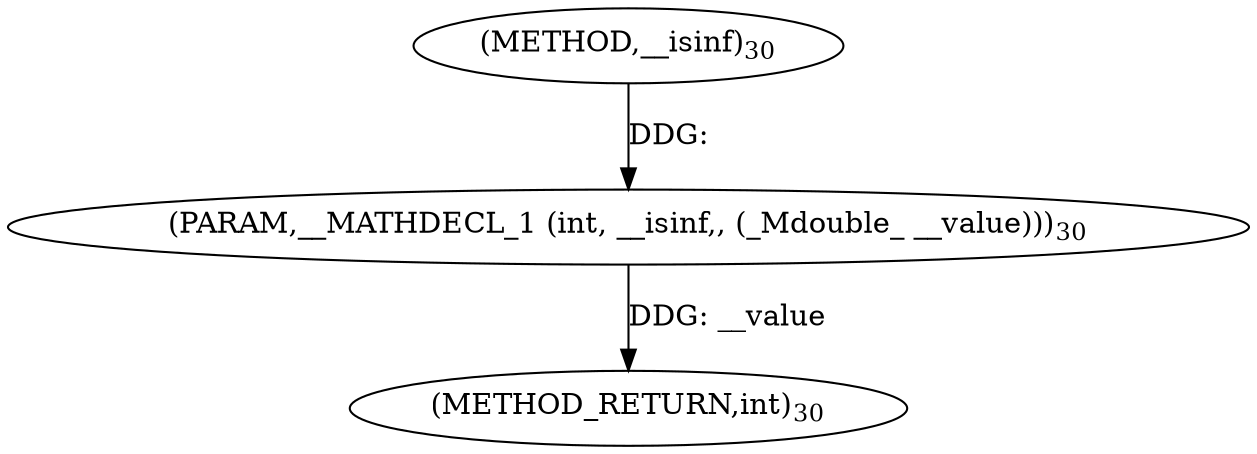digraph "__isinf" {  
"6225" [label = <(METHOD,__isinf)<SUB>30</SUB>> ]
"6227" [label = <(METHOD_RETURN,int)<SUB>30</SUB>> ]
"6226" [label = <(PARAM,__MATHDECL_1 (int, __isinf,, (_Mdouble_ __value)))<SUB>30</SUB>> ]
  "6226" -> "6227"  [ label = "DDG: __value"] 
  "6225" -> "6226"  [ label = "DDG: "] 
}
